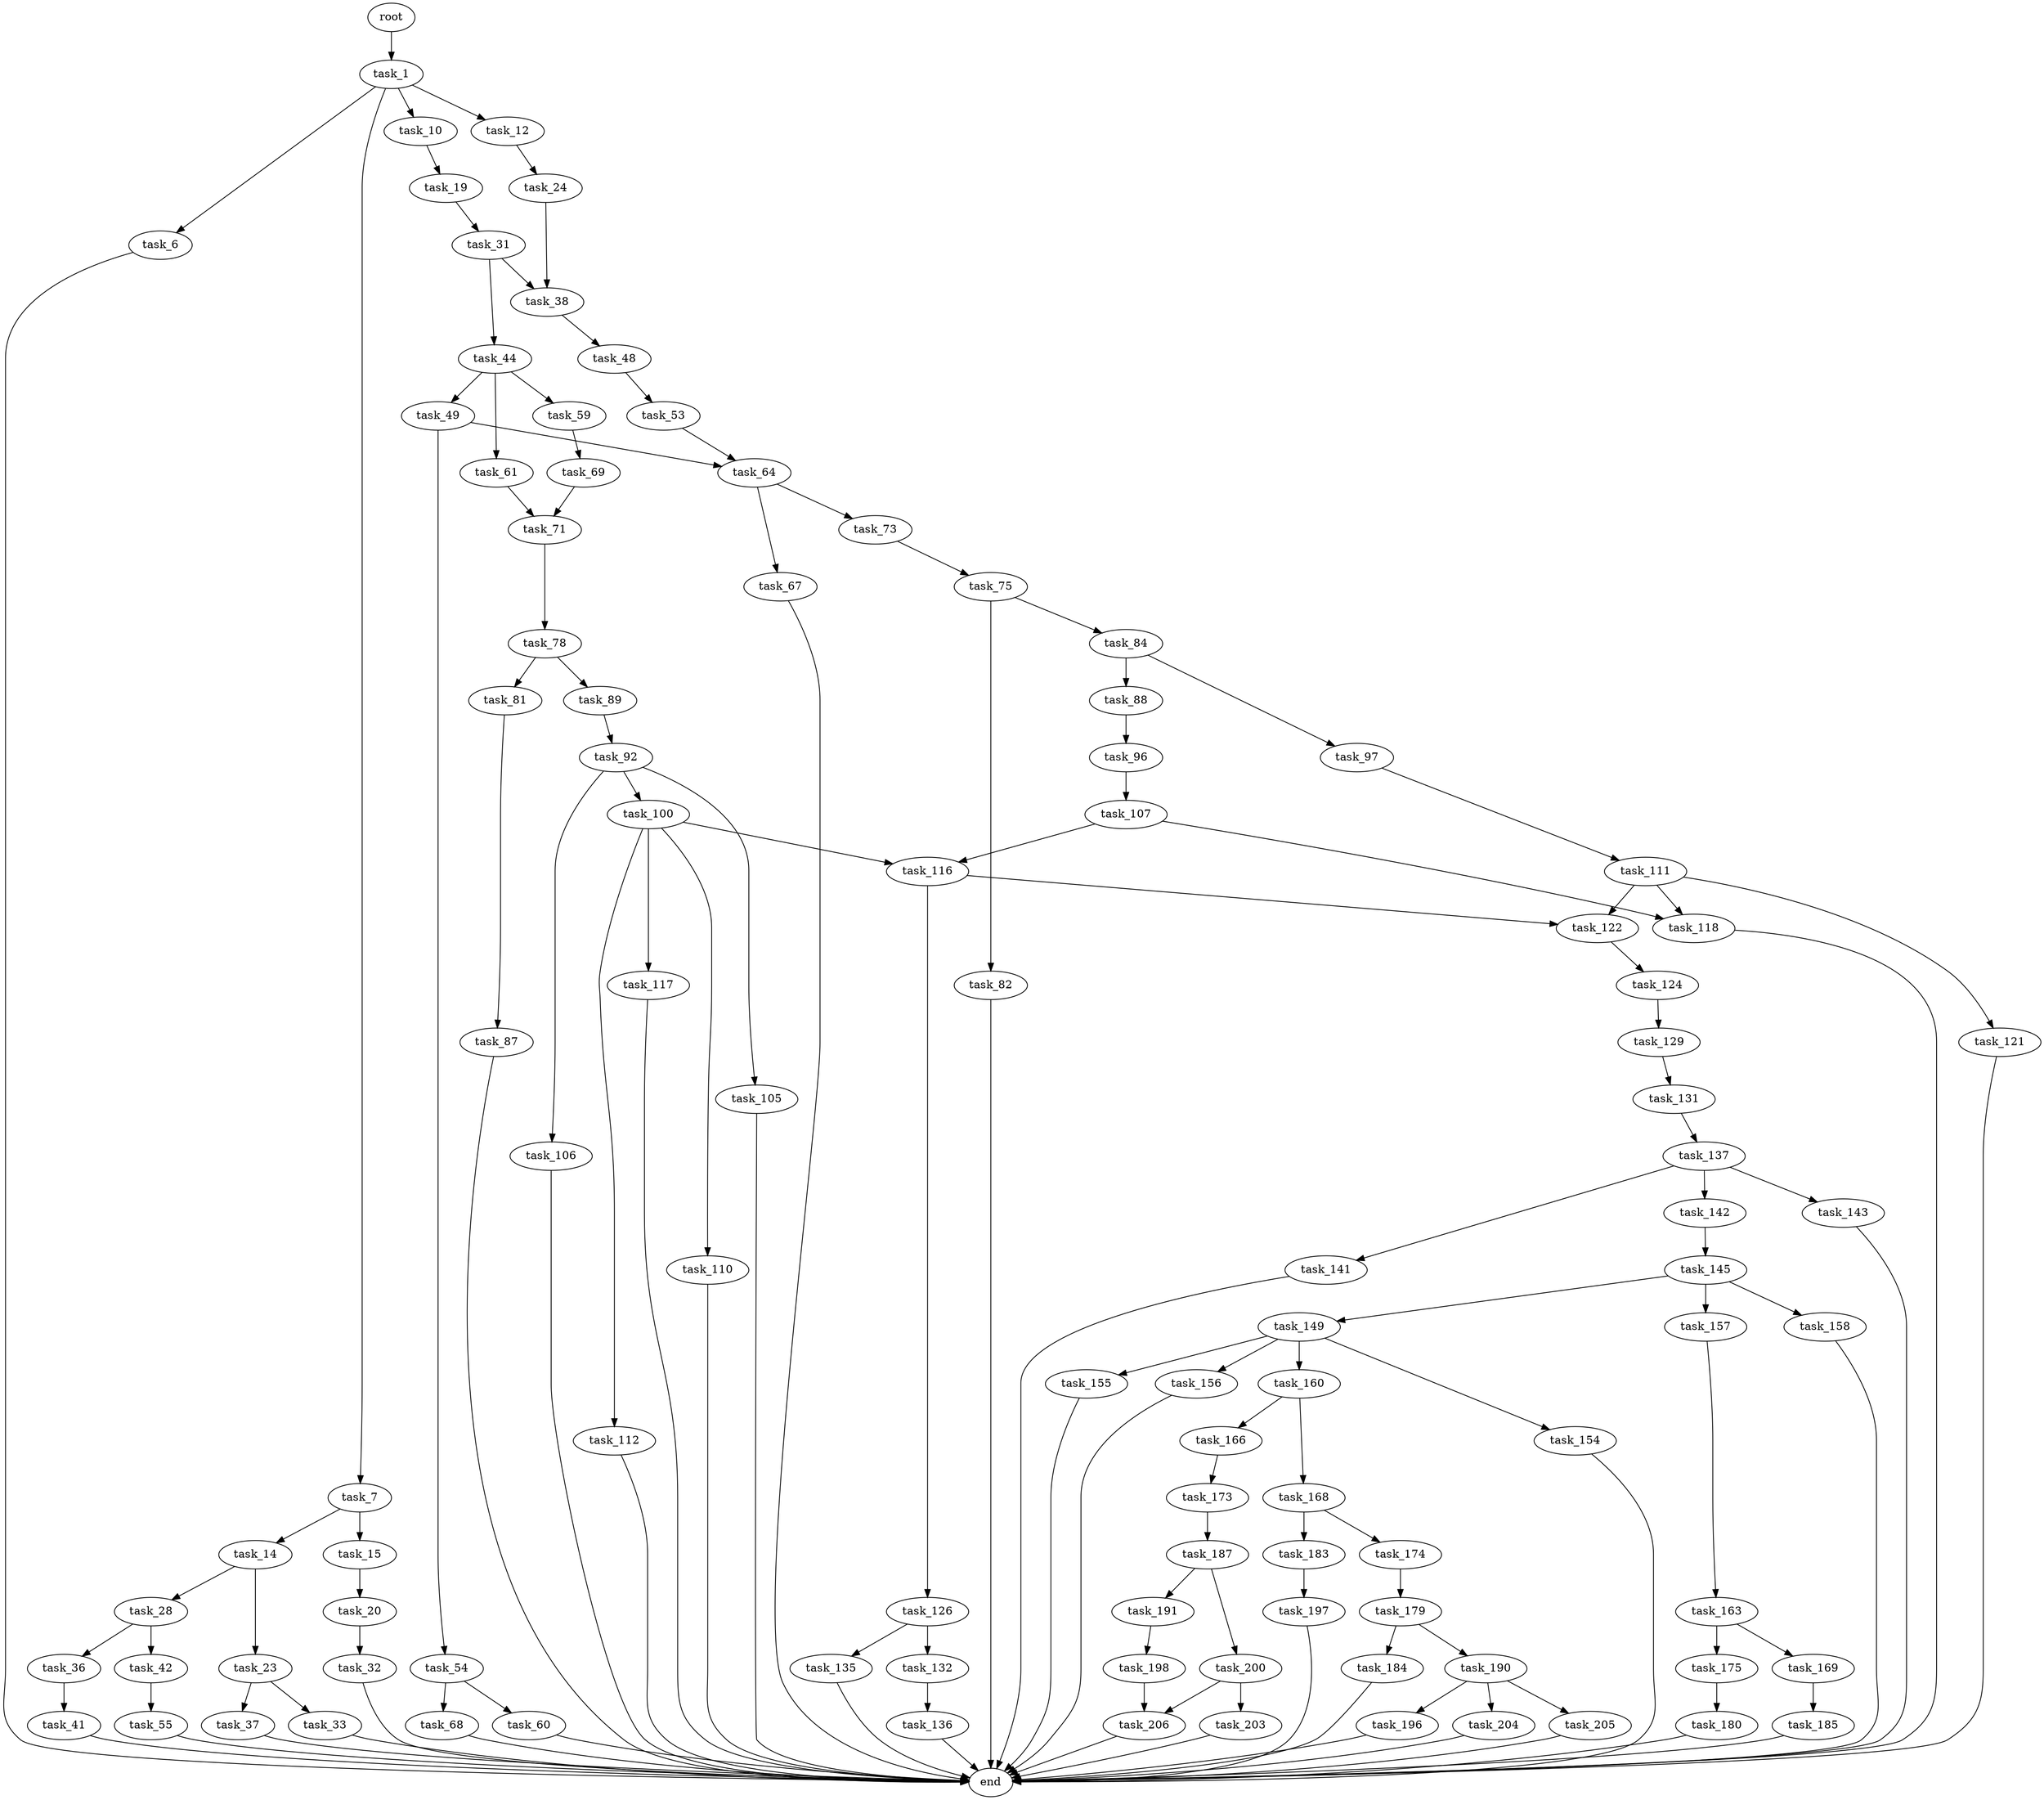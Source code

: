 digraph G {
  root [size="0.000000"];
  task_1 [size="549755813888.000000"];
  task_6 [size="9210620847.000000"];
  task_7 [size="11702024495.000000"];
  task_10 [size="1798893881.000000"];
  task_12 [size="1371898402889.000000"];
  task_14 [size="68719476736.000000"];
  task_15 [size="68719476736.000000"];
  task_19 [size="782757789696.000000"];
  task_20 [size="24282194253.000000"];
  task_23 [size="11812695296.000000"];
  task_24 [size="134217728000.000000"];
  task_28 [size="16241611105.000000"];
  task_31 [size="68719476736.000000"];
  task_32 [size="4902263673.000000"];
  task_33 [size="246649140906.000000"];
  task_36 [size="383244250435.000000"];
  task_37 [size="549755813888.000000"];
  task_38 [size="29740132322.000000"];
  task_41 [size="368293445632.000000"];
  task_42 [size="515238874728.000000"];
  task_44 [size="217420239408.000000"];
  task_48 [size="122860626184.000000"];
  task_49 [size="231928233984.000000"];
  task_53 [size="68719476736.000000"];
  task_54 [size="549755813888.000000"];
  task_55 [size="8589934592.000000"];
  task_59 [size="8589934592.000000"];
  task_60 [size="1073741824000.000000"];
  task_61 [size="549755813888.000000"];
  task_64 [size="159038628020.000000"];
  task_67 [size="223794108872.000000"];
  task_68 [size="223808546399.000000"];
  task_69 [size="3015521441.000000"];
  task_71 [size="23475960652.000000"];
  task_73 [size="27133345961.000000"];
  task_75 [size="231928233984.000000"];
  task_78 [size="189135246526.000000"];
  task_81 [size="107141621319.000000"];
  task_82 [size="21583989161.000000"];
  task_84 [size="8268964434.000000"];
  task_87 [size="201644220727.000000"];
  task_88 [size="140050758957.000000"];
  task_89 [size="1073741824000.000000"];
  task_92 [size="2360314221.000000"];
  task_96 [size="54103326379.000000"];
  task_97 [size="145104427810.000000"];
  task_100 [size="549755813888.000000"];
  task_105 [size="134217728000.000000"];
  task_106 [size="782757789696.000000"];
  task_107 [size="8134592944.000000"];
  task_110 [size="7169518520.000000"];
  task_111 [size="28991029248.000000"];
  task_112 [size="6513918803.000000"];
  task_116 [size="159879037267.000000"];
  task_117 [size="342579977185.000000"];
  task_118 [size="5610817794.000000"];
  task_121 [size="1368196740.000000"];
  task_122 [size="19344312403.000000"];
  task_124 [size="9527075093.000000"];
  task_126 [size="12997378205.000000"];
  task_129 [size="231928233984.000000"];
  task_131 [size="674218235.000000"];
  task_132 [size="2809644482.000000"];
  task_135 [size="12971875213.000000"];
  task_136 [size="936892705.000000"];
  task_137 [size="134217728000.000000"];
  task_141 [size="1073741824000.000000"];
  task_142 [size="4104718226.000000"];
  task_143 [size="953957529757.000000"];
  task_145 [size="76788710370.000000"];
  task_149 [size="231928233984.000000"];
  task_154 [size="12975493531.000000"];
  task_155 [size="1271029582.000000"];
  task_156 [size="1073741824000.000000"];
  task_157 [size="8212537860.000000"];
  task_158 [size="177543271671.000000"];
  task_160 [size="368293445632.000000"];
  task_163 [size="260210373793.000000"];
  task_166 [size="368293445632.000000"];
  task_168 [size="3380992463.000000"];
  task_169 [size="8050910208.000000"];
  task_173 [size="1041551940.000000"];
  task_174 [size="10649321381.000000"];
  task_175 [size="68131283273.000000"];
  task_179 [size="46687709441.000000"];
  task_180 [size="63079964664.000000"];
  task_183 [size="35259766883.000000"];
  task_184 [size="28991029248.000000"];
  task_185 [size="28104875796.000000"];
  task_187 [size="9351448357.000000"];
  task_190 [size="394563038332.000000"];
  task_191 [size="880535887114.000000"];
  task_196 [size="304178400970.000000"];
  task_197 [size="8589934592.000000"];
  task_198 [size="7923787246.000000"];
  task_200 [size="231928233984.000000"];
  task_203 [size="8778335072.000000"];
  task_204 [size="2481434493.000000"];
  task_205 [size="39937744035.000000"];
  task_206 [size="1550502533.000000"];
  end [size="0.000000"];

  root -> task_1 [size="1.000000"];
  task_1 -> task_6 [size="536870912.000000"];
  task_1 -> task_7 [size="536870912.000000"];
  task_1 -> task_10 [size="536870912.000000"];
  task_1 -> task_12 [size="536870912.000000"];
  task_6 -> end [size="1.000000"];
  task_7 -> task_14 [size="679477248.000000"];
  task_7 -> task_15 [size="679477248.000000"];
  task_10 -> task_19 [size="209715200.000000"];
  task_12 -> task_24 [size="838860800.000000"];
  task_14 -> task_23 [size="134217728.000000"];
  task_14 -> task_28 [size="134217728.000000"];
  task_15 -> task_20 [size="134217728.000000"];
  task_19 -> task_31 [size="679477248.000000"];
  task_20 -> task_32 [size="411041792.000000"];
  task_23 -> task_33 [size="411041792.000000"];
  task_23 -> task_37 [size="411041792.000000"];
  task_24 -> task_38 [size="209715200.000000"];
  task_28 -> task_36 [size="301989888.000000"];
  task_28 -> task_42 [size="301989888.000000"];
  task_31 -> task_38 [size="134217728.000000"];
  task_31 -> task_44 [size="134217728.000000"];
  task_32 -> end [size="1.000000"];
  task_33 -> end [size="1.000000"];
  task_36 -> task_41 [size="411041792.000000"];
  task_37 -> end [size="1.000000"];
  task_38 -> task_48 [size="679477248.000000"];
  task_41 -> end [size="1.000000"];
  task_42 -> task_55 [size="536870912.000000"];
  task_44 -> task_49 [size="679477248.000000"];
  task_44 -> task_59 [size="679477248.000000"];
  task_44 -> task_61 [size="679477248.000000"];
  task_48 -> task_53 [size="301989888.000000"];
  task_49 -> task_54 [size="301989888.000000"];
  task_49 -> task_64 [size="301989888.000000"];
  task_53 -> task_64 [size="134217728.000000"];
  task_54 -> task_60 [size="536870912.000000"];
  task_54 -> task_68 [size="536870912.000000"];
  task_55 -> end [size="1.000000"];
  task_59 -> task_69 [size="33554432.000000"];
  task_60 -> end [size="1.000000"];
  task_61 -> task_71 [size="536870912.000000"];
  task_64 -> task_67 [size="411041792.000000"];
  task_64 -> task_73 [size="411041792.000000"];
  task_67 -> end [size="1.000000"];
  task_68 -> end [size="1.000000"];
  task_69 -> task_71 [size="75497472.000000"];
  task_71 -> task_78 [size="75497472.000000"];
  task_73 -> task_75 [size="536870912.000000"];
  task_75 -> task_82 [size="301989888.000000"];
  task_75 -> task_84 [size="301989888.000000"];
  task_78 -> task_81 [size="134217728.000000"];
  task_78 -> task_89 [size="134217728.000000"];
  task_81 -> task_87 [size="134217728.000000"];
  task_82 -> end [size="1.000000"];
  task_84 -> task_88 [size="33554432.000000"];
  task_84 -> task_97 [size="33554432.000000"];
  task_87 -> end [size="1.000000"];
  task_88 -> task_96 [size="411041792.000000"];
  task_89 -> task_92 [size="838860800.000000"];
  task_92 -> task_100 [size="75497472.000000"];
  task_92 -> task_105 [size="75497472.000000"];
  task_92 -> task_106 [size="75497472.000000"];
  task_96 -> task_107 [size="209715200.000000"];
  task_97 -> task_111 [size="134217728.000000"];
  task_100 -> task_110 [size="536870912.000000"];
  task_100 -> task_112 [size="536870912.000000"];
  task_100 -> task_116 [size="536870912.000000"];
  task_100 -> task_117 [size="536870912.000000"];
  task_105 -> end [size="1.000000"];
  task_106 -> end [size="1.000000"];
  task_107 -> task_116 [size="411041792.000000"];
  task_107 -> task_118 [size="411041792.000000"];
  task_110 -> end [size="1.000000"];
  task_111 -> task_118 [size="75497472.000000"];
  task_111 -> task_121 [size="75497472.000000"];
  task_111 -> task_122 [size="75497472.000000"];
  task_112 -> end [size="1.000000"];
  task_116 -> task_122 [size="134217728.000000"];
  task_116 -> task_126 [size="134217728.000000"];
  task_117 -> end [size="1.000000"];
  task_118 -> end [size="1.000000"];
  task_121 -> end [size="1.000000"];
  task_122 -> task_124 [size="411041792.000000"];
  task_124 -> task_129 [size="209715200.000000"];
  task_126 -> task_132 [size="209715200.000000"];
  task_126 -> task_135 [size="209715200.000000"];
  task_129 -> task_131 [size="301989888.000000"];
  task_131 -> task_137 [size="33554432.000000"];
  task_132 -> task_136 [size="209715200.000000"];
  task_135 -> end [size="1.000000"];
  task_136 -> end [size="1.000000"];
  task_137 -> task_141 [size="209715200.000000"];
  task_137 -> task_142 [size="209715200.000000"];
  task_137 -> task_143 [size="209715200.000000"];
  task_141 -> end [size="1.000000"];
  task_142 -> task_145 [size="209715200.000000"];
  task_143 -> end [size="1.000000"];
  task_145 -> task_149 [size="75497472.000000"];
  task_145 -> task_157 [size="75497472.000000"];
  task_145 -> task_158 [size="75497472.000000"];
  task_149 -> task_154 [size="301989888.000000"];
  task_149 -> task_155 [size="301989888.000000"];
  task_149 -> task_156 [size="301989888.000000"];
  task_149 -> task_160 [size="301989888.000000"];
  task_154 -> end [size="1.000000"];
  task_155 -> end [size="1.000000"];
  task_156 -> end [size="1.000000"];
  task_157 -> task_163 [size="134217728.000000"];
  task_158 -> end [size="1.000000"];
  task_160 -> task_166 [size="411041792.000000"];
  task_160 -> task_168 [size="411041792.000000"];
  task_163 -> task_169 [size="301989888.000000"];
  task_163 -> task_175 [size="301989888.000000"];
  task_166 -> task_173 [size="411041792.000000"];
  task_168 -> task_174 [size="209715200.000000"];
  task_168 -> task_183 [size="209715200.000000"];
  task_169 -> task_185 [size="134217728.000000"];
  task_173 -> task_187 [size="33554432.000000"];
  task_174 -> task_179 [size="33554432.000000"];
  task_175 -> task_180 [size="75497472.000000"];
  task_179 -> task_184 [size="838860800.000000"];
  task_179 -> task_190 [size="838860800.000000"];
  task_180 -> end [size="1.000000"];
  task_183 -> task_197 [size="75497472.000000"];
  task_184 -> end [size="1.000000"];
  task_185 -> end [size="1.000000"];
  task_187 -> task_191 [size="411041792.000000"];
  task_187 -> task_200 [size="411041792.000000"];
  task_190 -> task_196 [size="411041792.000000"];
  task_190 -> task_204 [size="411041792.000000"];
  task_190 -> task_205 [size="411041792.000000"];
  task_191 -> task_198 [size="536870912.000000"];
  task_196 -> end [size="1.000000"];
  task_197 -> end [size="1.000000"];
  task_198 -> task_206 [size="536870912.000000"];
  task_200 -> task_203 [size="301989888.000000"];
  task_200 -> task_206 [size="301989888.000000"];
  task_203 -> end [size="1.000000"];
  task_204 -> end [size="1.000000"];
  task_205 -> end [size="1.000000"];
  task_206 -> end [size="1.000000"];
}
